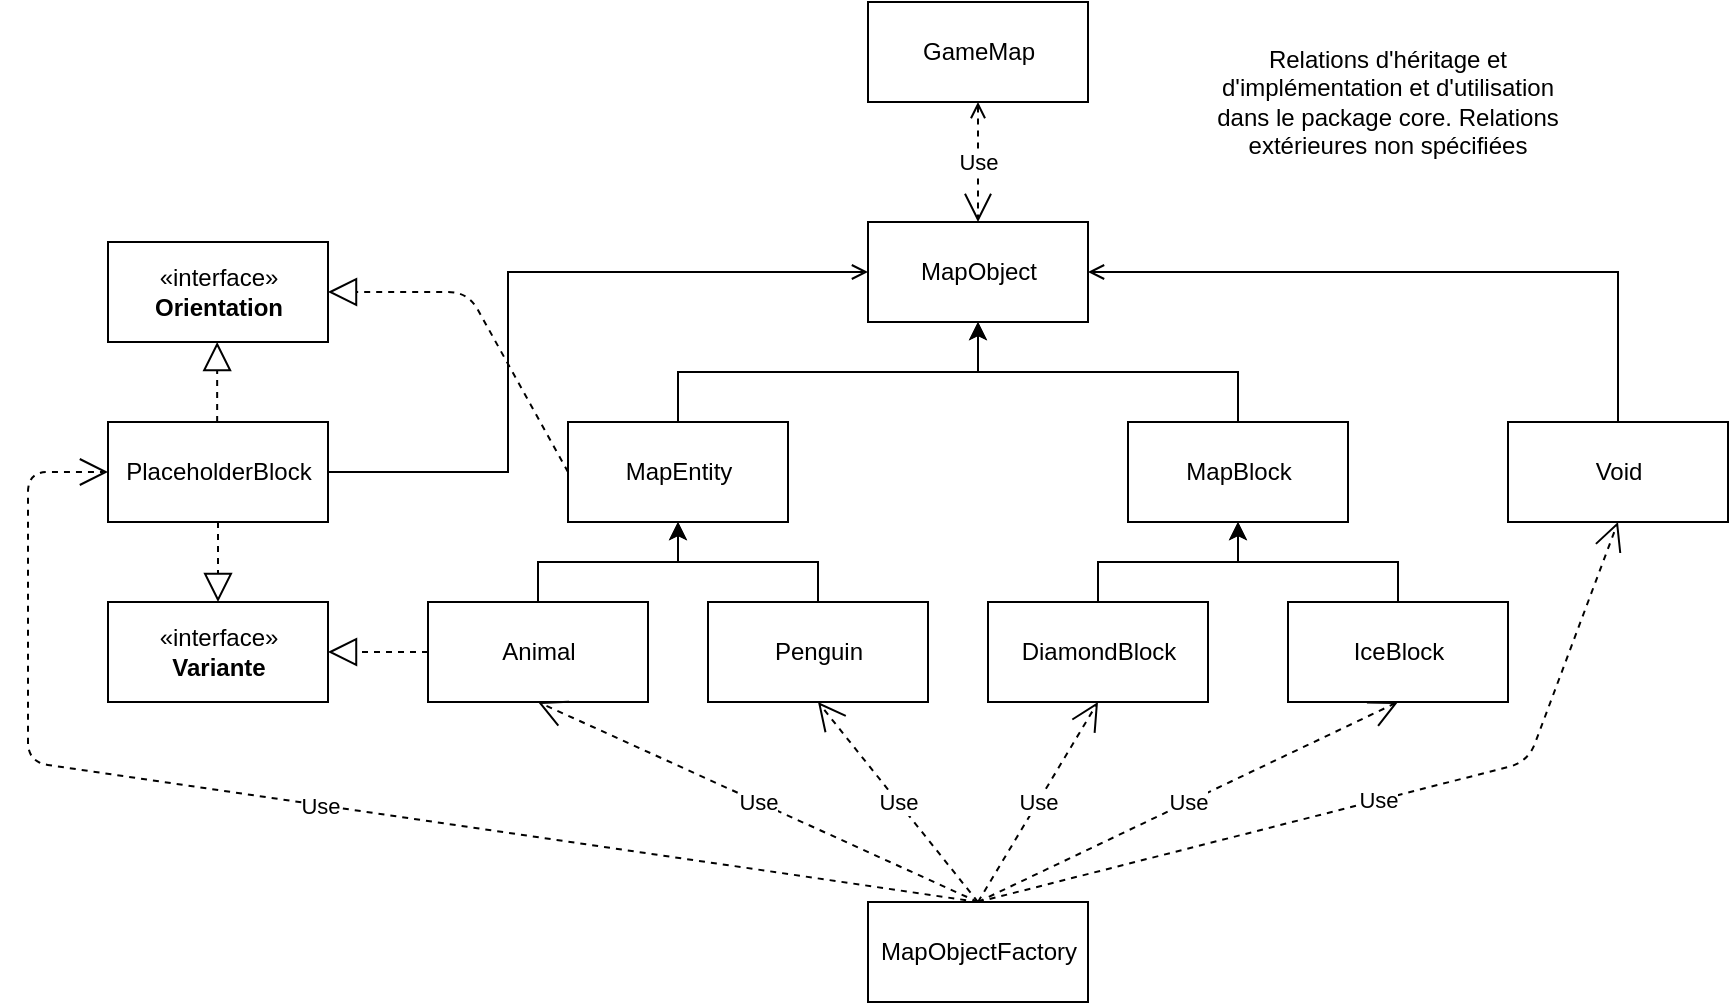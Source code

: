 <mxfile version="13.0.3" type="device"><diagram id="SGfYpJCZf7oRrlqDuAgF" name="Page-1"><mxGraphModel dx="2012" dy="685" grid="1" gridSize="10" guides="1" tooltips="1" connect="1" arrows="1" fold="1" page="1" pageScale="1" pageWidth="827" pageHeight="1169" math="0" shadow="0"><root><mxCell id="0"/><mxCell id="1" parent="0"/><mxCell id="WheUxaQt6daF9w-KisM_-10" style="edgeStyle=orthogonalEdgeStyle;rounded=0;orthogonalLoop=1;jettySize=auto;html=1;exitX=0.5;exitY=0;exitDx=0;exitDy=0;entryX=0.5;entryY=1;entryDx=0;entryDy=0;" edge="1" parent="1" source="WheUxaQt6daF9w-KisM_-2" target="WheUxaQt6daF9w-KisM_-4"><mxGeometry relative="1" as="geometry"/></mxCell><mxCell id="WheUxaQt6daF9w-KisM_-2" value="Animal" style="html=1;" vertex="1" parent="1"><mxGeometry x="30" y="1090" width="110" height="50" as="geometry"/></mxCell><mxCell id="WheUxaQt6daF9w-KisM_-11" style="edgeStyle=orthogonalEdgeStyle;rounded=0;orthogonalLoop=1;jettySize=auto;html=1;exitX=0.5;exitY=0;exitDx=0;exitDy=0;entryX=0.5;entryY=1;entryDx=0;entryDy=0;" edge="1" parent="1" source="WheUxaQt6daF9w-KisM_-3" target="WheUxaQt6daF9w-KisM_-4"><mxGeometry relative="1" as="geometry"/></mxCell><mxCell id="WheUxaQt6daF9w-KisM_-3" value="Penguin" style="html=1;" vertex="1" parent="1"><mxGeometry x="170" y="1090" width="110" height="50" as="geometry"/></mxCell><mxCell id="WheUxaQt6daF9w-KisM_-14" style="edgeStyle=orthogonalEdgeStyle;rounded=0;orthogonalLoop=1;jettySize=auto;html=1;exitX=0.5;exitY=0;exitDx=0;exitDy=0;entryX=0.5;entryY=1;entryDx=0;entryDy=0;" edge="1" parent="1" source="WheUxaQt6daF9w-KisM_-4" target="WheUxaQt6daF9w-KisM_-8"><mxGeometry relative="1" as="geometry"/></mxCell><mxCell id="WheUxaQt6daF9w-KisM_-4" value="MapEntity" style="html=1;" vertex="1" parent="1"><mxGeometry x="100" y="1000" width="110" height="50" as="geometry"/></mxCell><mxCell id="WheUxaQt6daF9w-KisM_-12" style="edgeStyle=orthogonalEdgeStyle;rounded=0;orthogonalLoop=1;jettySize=auto;html=1;exitX=0.5;exitY=0;exitDx=0;exitDy=0;entryX=0.5;entryY=1;entryDx=0;entryDy=0;" edge="1" parent="1" source="WheUxaQt6daF9w-KisM_-5" target="WheUxaQt6daF9w-KisM_-7"><mxGeometry relative="1" as="geometry"/></mxCell><mxCell id="WheUxaQt6daF9w-KisM_-5" value="DiamondBlock" style="html=1;" vertex="1" parent="1"><mxGeometry x="310" y="1090" width="110" height="50" as="geometry"/></mxCell><mxCell id="WheUxaQt6daF9w-KisM_-13" style="edgeStyle=orthogonalEdgeStyle;rounded=0;orthogonalLoop=1;jettySize=auto;html=1;exitX=0.5;exitY=0;exitDx=0;exitDy=0;entryX=0.5;entryY=1;entryDx=0;entryDy=0;" edge="1" parent="1" source="WheUxaQt6daF9w-KisM_-6" target="WheUxaQt6daF9w-KisM_-7"><mxGeometry relative="1" as="geometry"/></mxCell><mxCell id="WheUxaQt6daF9w-KisM_-6" value="IceBlock" style="html=1;" vertex="1" parent="1"><mxGeometry x="460" y="1090" width="110" height="50" as="geometry"/></mxCell><mxCell id="WheUxaQt6daF9w-KisM_-15" style="edgeStyle=orthogonalEdgeStyle;rounded=0;orthogonalLoop=1;jettySize=auto;html=1;exitX=0.5;exitY=0;exitDx=0;exitDy=0;entryX=0.5;entryY=1;entryDx=0;entryDy=0;" edge="1" parent="1" source="WheUxaQt6daF9w-KisM_-7" target="WheUxaQt6daF9w-KisM_-8"><mxGeometry relative="1" as="geometry"/></mxCell><mxCell id="WheUxaQt6daF9w-KisM_-7" value="MapBlock" style="html=1;" vertex="1" parent="1"><mxGeometry x="380" y="1000" width="110" height="50" as="geometry"/></mxCell><mxCell id="WheUxaQt6daF9w-KisM_-8" value="MapObject" style="html=1;" vertex="1" parent="1"><mxGeometry x="250" y="900" width="110" height="50" as="geometry"/></mxCell><mxCell id="WheUxaQt6daF9w-KisM_-9" value="GameMap" style="html=1;" vertex="1" parent="1"><mxGeometry x="250" y="790" width="110" height="50" as="geometry"/></mxCell><mxCell id="WheUxaQt6daF9w-KisM_-16" value="Use" style="endArrow=open;endSize=12;dashed=1;html=1;exitX=0.5;exitY=1;exitDx=0;exitDy=0;entryX=0.5;entryY=0;entryDx=0;entryDy=0;startArrow=open;startFill=0;targetPerimeterSpacing=12;sourcePerimeterSpacing=6;endFill=0;" edge="1" parent="1" source="WheUxaQt6daF9w-KisM_-9" target="WheUxaQt6daF9w-KisM_-8"><mxGeometry width="160" relative="1" as="geometry"><mxPoint x="170" y="870" as="sourcePoint"/><mxPoint x="400" y="860" as="targetPoint"/></mxGeometry></mxCell><mxCell id="WheUxaQt6daF9w-KisM_-27" style="edgeStyle=orthogonalEdgeStyle;rounded=0;orthogonalLoop=1;jettySize=auto;html=1;exitX=1;exitY=0.5;exitDx=0;exitDy=0;entryX=0;entryY=0.5;entryDx=0;entryDy=0;startArrow=none;startFill=0;endArrow=open;endFill=0;" edge="1" parent="1" source="WheUxaQt6daF9w-KisM_-18" target="WheUxaQt6daF9w-KisM_-8"><mxGeometry relative="1" as="geometry"><Array as="points"><mxPoint x="70" y="1025"/><mxPoint x="70" y="925"/></Array></mxGeometry></mxCell><mxCell id="WheUxaQt6daF9w-KisM_-18" value="PlaceholderBlock" style="html=1;" vertex="1" parent="1"><mxGeometry x="-130" y="1000" width="110" height="50" as="geometry"/></mxCell><mxCell id="WheUxaQt6daF9w-KisM_-19" value="«interface»&lt;br&gt;&lt;b&gt;Variante&lt;/b&gt;" style="html=1;" vertex="1" parent="1"><mxGeometry x="-130" y="1090" width="110" height="50" as="geometry"/></mxCell><mxCell id="WheUxaQt6daF9w-KisM_-20" value="" style="endArrow=block;dashed=1;endFill=0;endSize=12;html=1;exitX=0;exitY=0.5;exitDx=0;exitDy=0;entryX=1;entryY=0.5;entryDx=0;entryDy=0;" edge="1" parent="1" source="WheUxaQt6daF9w-KisM_-2" target="WheUxaQt6daF9w-KisM_-19"><mxGeometry width="160" relative="1" as="geometry"><mxPoint x="360" y="1010" as="sourcePoint"/><mxPoint x="520" y="1010" as="targetPoint"/></mxGeometry></mxCell><mxCell id="WheUxaQt6daF9w-KisM_-21" value="" style="endArrow=block;dashed=1;endFill=0;endSize=12;html=1;exitX=0.5;exitY=1;exitDx=0;exitDy=0;entryX=0.5;entryY=0;entryDx=0;entryDy=0;" edge="1" parent="1" source="WheUxaQt6daF9w-KisM_-18" target="WheUxaQt6daF9w-KisM_-19"><mxGeometry width="160" relative="1" as="geometry"><mxPoint x="40.0" y="1125" as="sourcePoint"/><mxPoint x="-10.0" y="1125" as="targetPoint"/></mxGeometry></mxCell><mxCell id="WheUxaQt6daF9w-KisM_-22" value="«interface»&lt;br&gt;&lt;b&gt;Orientation&lt;/b&gt;" style="html=1;" vertex="1" parent="1"><mxGeometry x="-130" y="910" width="110" height="50" as="geometry"/></mxCell><mxCell id="WheUxaQt6daF9w-KisM_-23" value="" style="endArrow=block;dashed=1;endFill=0;endSize=12;html=1;exitX=0.5;exitY=1;exitDx=0;exitDy=0;entryX=0.5;entryY=0;entryDx=0;entryDy=0;" edge="1" parent="1"><mxGeometry width="160" relative="1" as="geometry"><mxPoint x="-75.42" y="1000" as="sourcePoint"/><mxPoint x="-75.42" y="960" as="targetPoint"/></mxGeometry></mxCell><mxCell id="WheUxaQt6daF9w-KisM_-25" value="" style="endArrow=block;dashed=1;endFill=0;endSize=12;html=1;exitX=0;exitY=0.5;exitDx=0;exitDy=0;entryX=1;entryY=0.5;entryDx=0;entryDy=0;" edge="1" parent="1" source="WheUxaQt6daF9w-KisM_-4" target="WheUxaQt6daF9w-KisM_-22"><mxGeometry width="160" relative="1" as="geometry"><mxPoint x="80.0" y="1024.58" as="sourcePoint"/><mxPoint x="30.0" y="1024.58" as="targetPoint"/><Array as="points"><mxPoint x="50" y="935"/></Array></mxGeometry></mxCell><mxCell id="WheUxaQt6daF9w-KisM_-31" style="edgeStyle=orthogonalEdgeStyle;rounded=0;orthogonalLoop=1;jettySize=auto;html=1;exitX=0.5;exitY=0;exitDx=0;exitDy=0;entryX=1;entryY=0.5;entryDx=0;entryDy=0;startArrow=none;startFill=0;endArrow=open;endFill=0;" edge="1" parent="1" source="WheUxaQt6daF9w-KisM_-30" target="WheUxaQt6daF9w-KisM_-8"><mxGeometry relative="1" as="geometry"/></mxCell><mxCell id="WheUxaQt6daF9w-KisM_-30" value="Void" style="html=1;" vertex="1" parent="1"><mxGeometry x="570" y="1000" width="110" height="50" as="geometry"/></mxCell><mxCell id="WheUxaQt6daF9w-KisM_-32" value="Relations d'héritage et d'implémentation et d'utilisation dans le package core. Relations extérieures non spécifiées" style="text;html=1;strokeColor=none;fillColor=none;align=center;verticalAlign=middle;whiteSpace=wrap;rounded=0;" vertex="1" parent="1"><mxGeometry x="420" y="790" width="180" height="100" as="geometry"/></mxCell><mxCell id="WheUxaQt6daF9w-KisM_-33" value="MapObjectFactory" style="html=1;" vertex="1" parent="1"><mxGeometry x="250" y="1240" width="110" height="50" as="geometry"/></mxCell><mxCell id="WheUxaQt6daF9w-KisM_-37" value="Use" style="endArrow=open;endSize=12;dashed=1;html=1;exitX=0.5;exitY=0;exitDx=0;exitDy=0;entryX=0.5;entryY=1;entryDx=0;entryDy=0;" edge="1" parent="1" source="WheUxaQt6daF9w-KisM_-33" target="WheUxaQt6daF9w-KisM_-2"><mxGeometry width="160" relative="1" as="geometry"><mxPoint x="130" y="1210" as="sourcePoint"/><mxPoint x="290" y="1210" as="targetPoint"/></mxGeometry></mxCell><mxCell id="WheUxaQt6daF9w-KisM_-38" value="Use" style="endArrow=open;endSize=12;dashed=1;html=1;exitX=0.5;exitY=0;exitDx=0;exitDy=0;entryX=0.5;entryY=1;entryDx=0;entryDy=0;" edge="1" parent="1" source="WheUxaQt6daF9w-KisM_-33" target="WheUxaQt6daF9w-KisM_-3"><mxGeometry width="160" relative="1" as="geometry"><mxPoint x="115" y="1170" as="sourcePoint"/><mxPoint x="335" y="1270" as="targetPoint"/></mxGeometry></mxCell><mxCell id="WheUxaQt6daF9w-KisM_-39" value="Use" style="endArrow=open;endSize=12;dashed=1;html=1;exitX=0.5;exitY=0;exitDx=0;exitDy=0;entryX=0.5;entryY=1;entryDx=0;entryDy=0;" edge="1" parent="1" source="WheUxaQt6daF9w-KisM_-33" target="WheUxaQt6daF9w-KisM_-5"><mxGeometry width="160" relative="1" as="geometry"><mxPoint x="125" y="1180" as="sourcePoint"/><mxPoint x="345" y="1280" as="targetPoint"/></mxGeometry></mxCell><mxCell id="WheUxaQt6daF9w-KisM_-40" value="Use" style="endArrow=open;endSize=12;dashed=1;html=1;exitX=0.5;exitY=0;exitDx=0;exitDy=0;entryX=0.5;entryY=1;entryDx=0;entryDy=0;" edge="1" parent="1" source="WheUxaQt6daF9w-KisM_-33" target="WheUxaQt6daF9w-KisM_-6"><mxGeometry width="160" relative="1" as="geometry"><mxPoint x="135" y="1190" as="sourcePoint"/><mxPoint x="355" y="1290" as="targetPoint"/></mxGeometry></mxCell><mxCell id="WheUxaQt6daF9w-KisM_-41" value="Use" style="endArrow=open;endSize=12;dashed=1;html=1;exitX=0.5;exitY=0;exitDx=0;exitDy=0;entryX=0.5;entryY=1;entryDx=0;entryDy=0;" edge="1" parent="1" source="WheUxaQt6daF9w-KisM_-33" target="WheUxaQt6daF9w-KisM_-30"><mxGeometry width="160" relative="1" as="geometry"><mxPoint x="145" y="1200" as="sourcePoint"/><mxPoint x="365" y="1300" as="targetPoint"/><Array as="points"><mxPoint x="580" y="1170"/></Array></mxGeometry></mxCell><mxCell id="WheUxaQt6daF9w-KisM_-42" value="Use" style="endArrow=open;endSize=12;dashed=1;html=1;exitX=0.5;exitY=0;exitDx=0;exitDy=0;entryX=0;entryY=0.5;entryDx=0;entryDy=0;" edge="1" parent="1" source="WheUxaQt6daF9w-KisM_-33" target="WheUxaQt6daF9w-KisM_-18"><mxGeometry width="160" relative="1" as="geometry"><mxPoint x="155" y="1210" as="sourcePoint"/><mxPoint x="375" y="1310" as="targetPoint"/><Array as="points"><mxPoint x="-170" y="1170"/><mxPoint x="-170" y="1025"/></Array></mxGeometry></mxCell></root></mxGraphModel></diagram></mxfile>